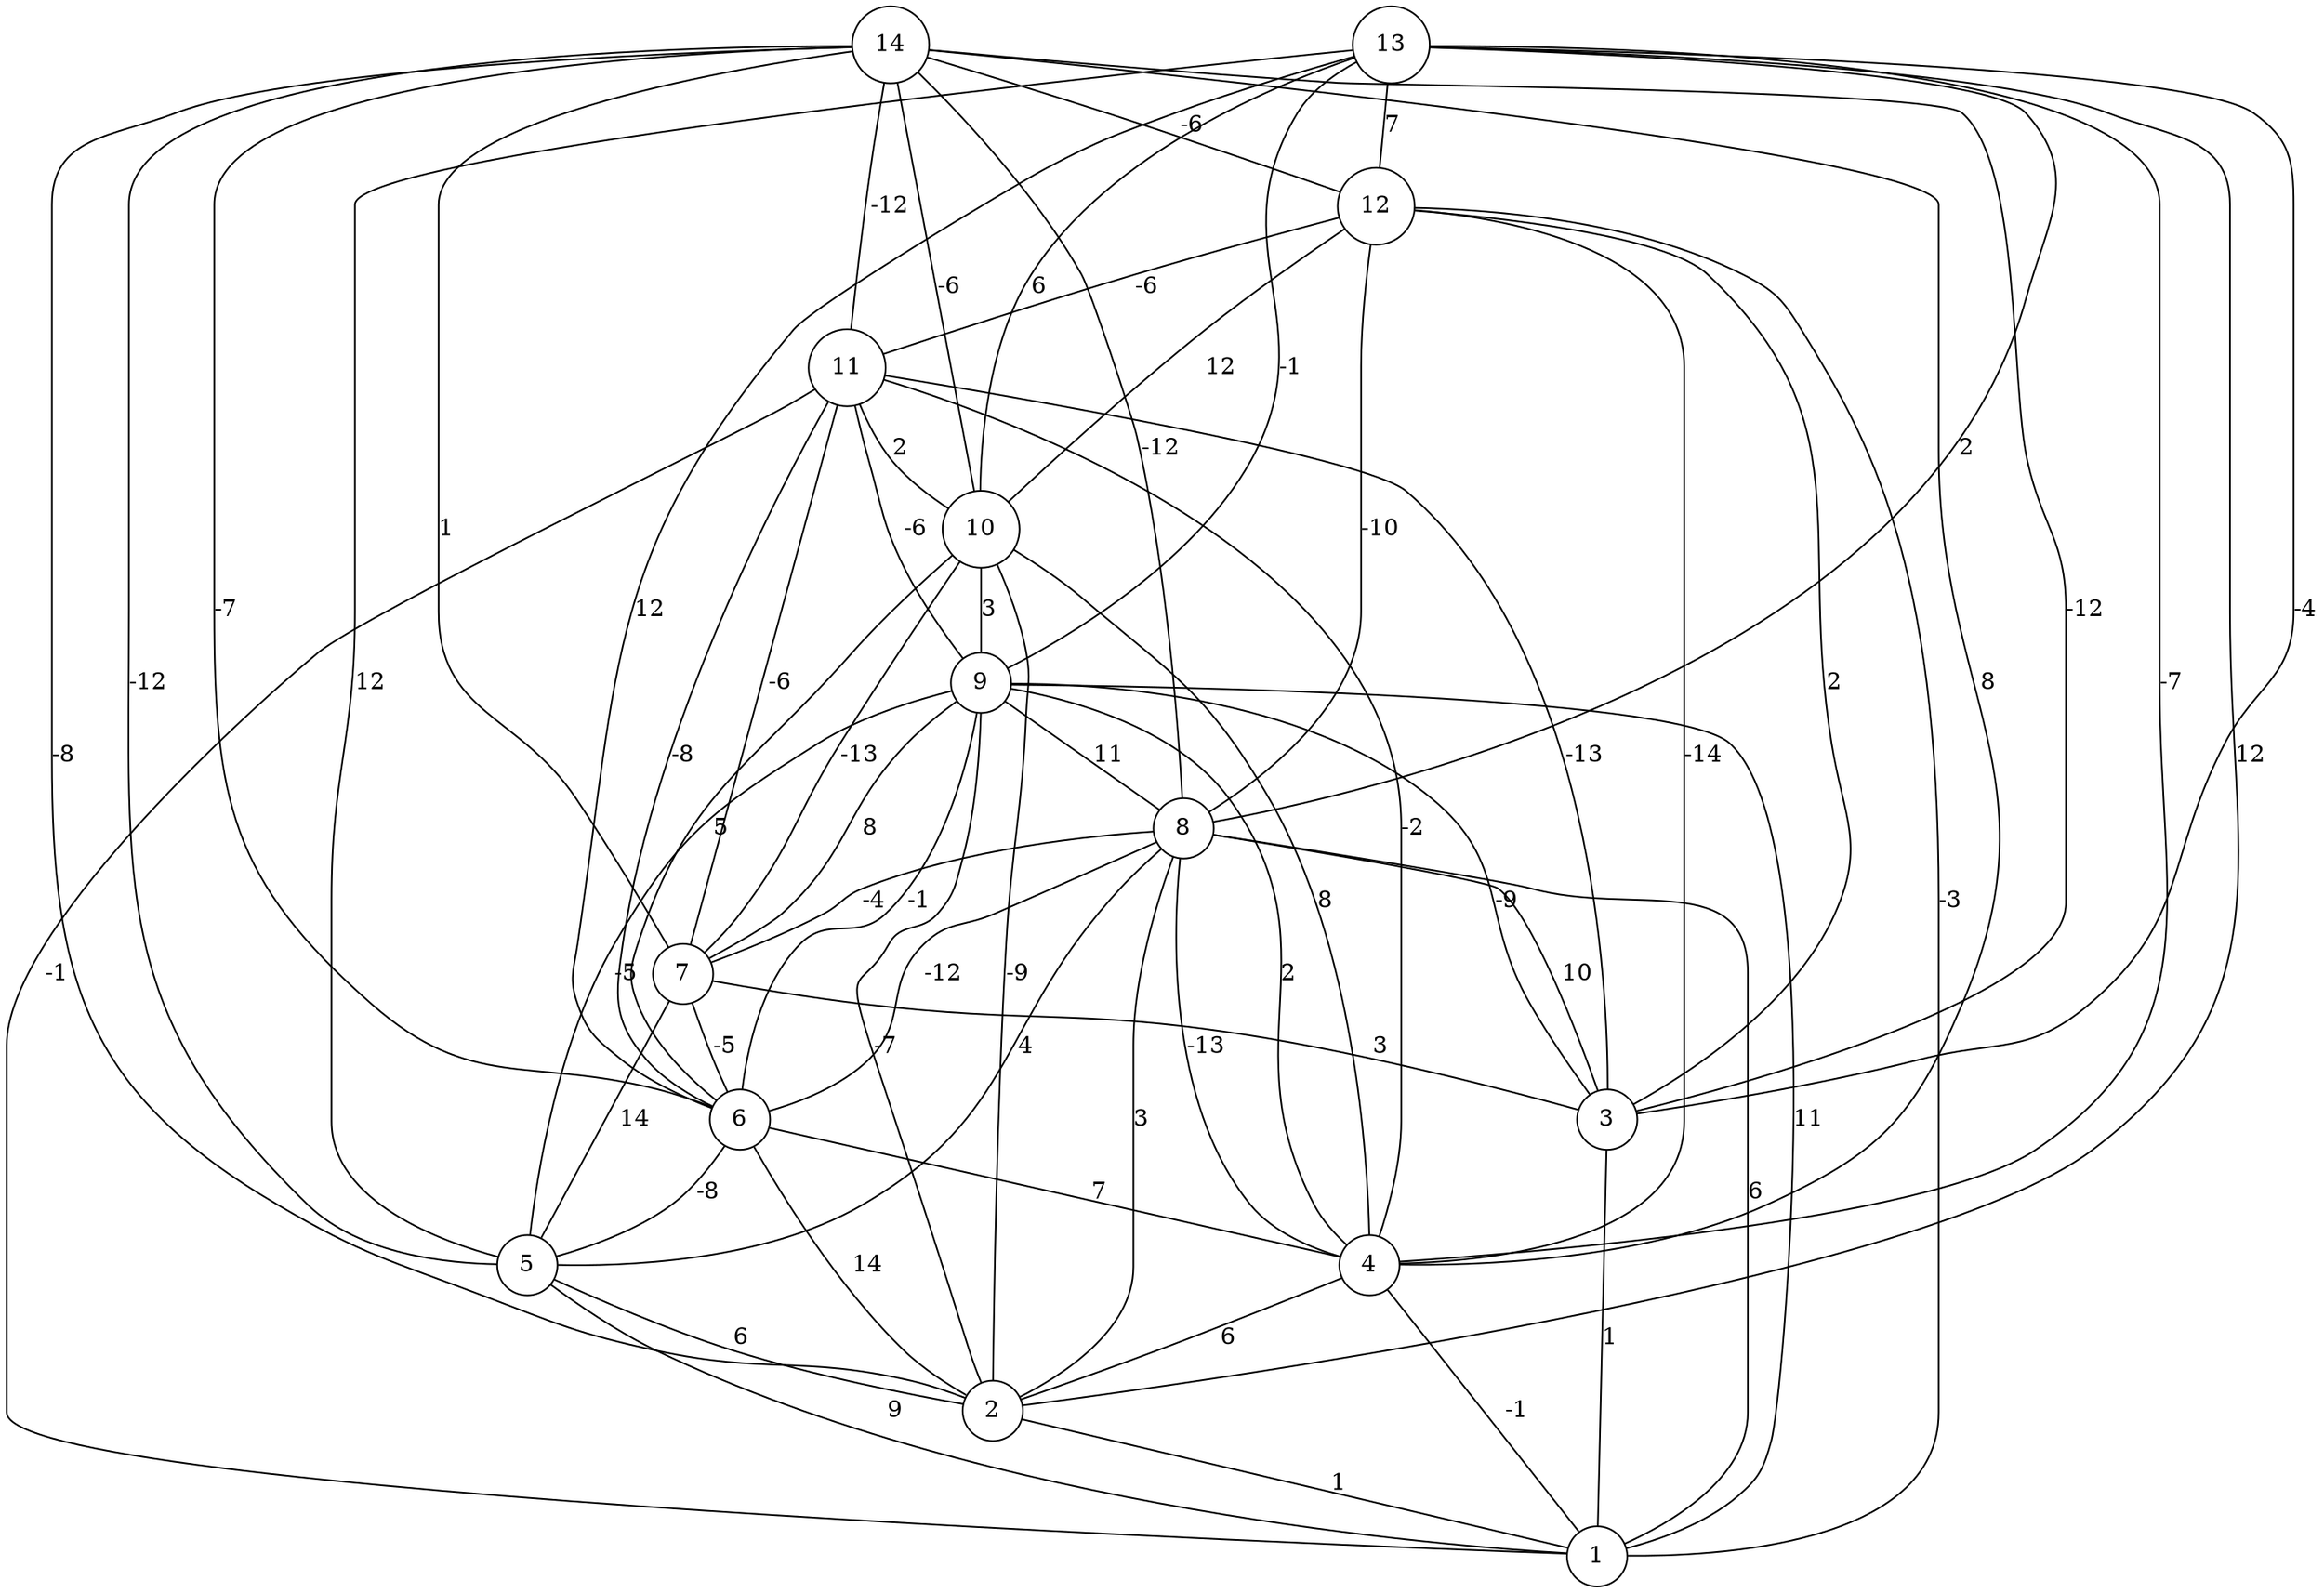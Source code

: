 graph { 
	 fontname="Helvetica,Arial,sans-serif" 
	 node [shape = circle]; 
	 14 -- 2 [label = "-8"];
	 14 -- 3 [label = "-12"];
	 14 -- 4 [label = "8"];
	 14 -- 5 [label = "-12"];
	 14 -- 6 [label = "-7"];
	 14 -- 7 [label = "1"];
	 14 -- 8 [label = "-12"];
	 14 -- 10 [label = "-6"];
	 14 -- 11 [label = "-12"];
	 14 -- 12 [label = "-6"];
	 13 -- 2 [label = "12"];
	 13 -- 3 [label = "-4"];
	 13 -- 4 [label = "-7"];
	 13 -- 5 [label = "12"];
	 13 -- 6 [label = "12"];
	 13 -- 8 [label = "2"];
	 13 -- 9 [label = "-1"];
	 13 -- 10 [label = "6"];
	 13 -- 12 [label = "7"];
	 12 -- 1 [label = "-3"];
	 12 -- 3 [label = "2"];
	 12 -- 4 [label = "-14"];
	 12 -- 8 [label = "-10"];
	 12 -- 10 [label = "12"];
	 12 -- 11 [label = "-6"];
	 11 -- 1 [label = "-1"];
	 11 -- 3 [label = "-13"];
	 11 -- 4 [label = "-2"];
	 11 -- 6 [label = "-8"];
	 11 -- 7 [label = "-6"];
	 11 -- 9 [label = "-6"];
	 11 -- 10 [label = "2"];
	 10 -- 2 [label = "-9"];
	 10 -- 4 [label = "8"];
	 10 -- 6 [label = "5"];
	 10 -- 7 [label = "-13"];
	 10 -- 9 [label = "3"];
	 9 -- 1 [label = "11"];
	 9 -- 2 [label = "-7"];
	 9 -- 3 [label = "-9"];
	 9 -- 4 [label = "2"];
	 9 -- 5 [label = "-5"];
	 9 -- 6 [label = "-1"];
	 9 -- 7 [label = "8"];
	 9 -- 8 [label = "11"];
	 8 -- 1 [label = "6"];
	 8 -- 2 [label = "3"];
	 8 -- 3 [label = "10"];
	 8 -- 4 [label = "-13"];
	 8 -- 5 [label = "4"];
	 8 -- 6 [label = "-12"];
	 8 -- 7 [label = "-4"];
	 7 -- 3 [label = "3"];
	 7 -- 5 [label = "14"];
	 7 -- 6 [label = "-5"];
	 6 -- 2 [label = "14"];
	 6 -- 4 [label = "7"];
	 6 -- 5 [label = "-8"];
	 5 -- 1 [label = "9"];
	 5 -- 2 [label = "6"];
	 4 -- 1 [label = "-1"];
	 4 -- 2 [label = "6"];
	 3 -- 1 [label = "1"];
	 2 -- 1 [label = "1"];
	 1;
	 2;
	 3;
	 4;
	 5;
	 6;
	 7;
	 8;
	 9;
	 10;
	 11;
	 12;
	 13;
	 14;
}
